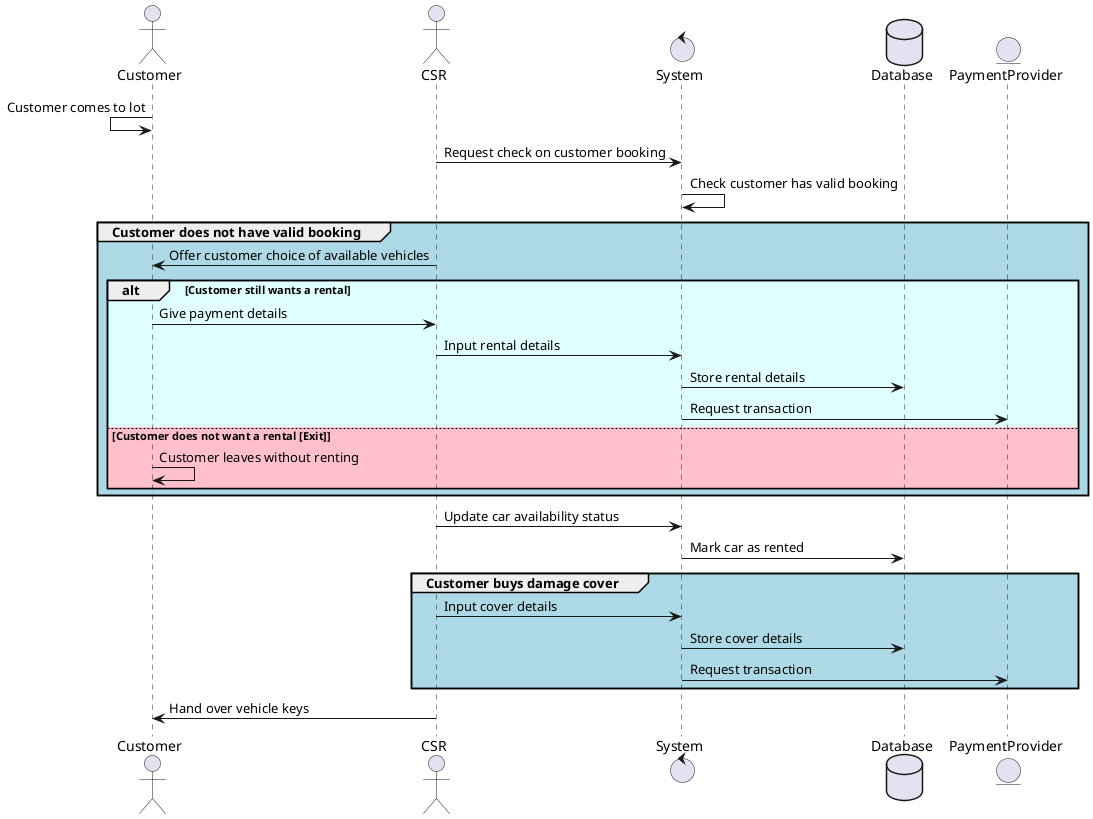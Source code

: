 @startuml
  actor Customer as cus
  actor CSR as csr
  control System as sys
  database Database as db
  entity PaymentProvider as payment

  cus <- cus : Customer comes to lot
  csr -> sys : Request check on customer booking
  sys -> sys : Check customer has valid booking
  group #LightBlue Customer does not have valid booking
    cus <- csr : Offer customer choice of available vehicles
    alt #LightCyan Customer still wants a rental
      cus -> csr : Give payment details
      csr -> sys : Input rental details
      sys -> db : Store rental details
      sys -> payment : Request transaction
    else #Pink Customer does not want a rental [Exit]
      cus -> cus : Customer leaves without renting
    end
  end

  csr -> sys : Update car availability status
  sys -> db : Mark car as rented

  group #LightBlue Customer buys damage cover
    csr -> sys : Input cover details
    sys -> db : Store cover details
    sys -> payment : Request transaction
  end 

  cus <- csr : Hand over vehicle keys
@enduml